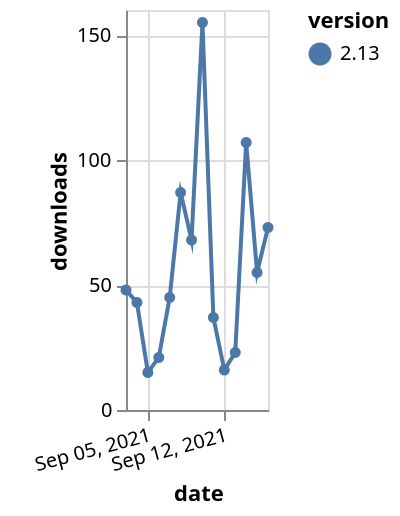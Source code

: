 {"$schema": "https://vega.github.io/schema/vega-lite/v5.json", "description": "A simple bar chart with embedded data.", "data": {"values": [{"date": "2021-09-03", "total": 65074, "delta": 48, "version": "2.13"}, {"date": "2021-09-04", "total": 65117, "delta": 43, "version": "2.13"}, {"date": "2021-09-05", "total": 65132, "delta": 15, "version": "2.13"}, {"date": "2021-09-06", "total": 65153, "delta": 21, "version": "2.13"}, {"date": "2021-09-07", "total": 65198, "delta": 45, "version": "2.13"}, {"date": "2021-09-08", "total": 65285, "delta": 87, "version": "2.13"}, {"date": "2021-09-09", "total": 65353, "delta": 68, "version": "2.13"}, {"date": "2021-09-10", "total": 65508, "delta": 155, "version": "2.13"}, {"date": "2021-09-11", "total": 65545, "delta": 37, "version": "2.13"}, {"date": "2021-09-12", "total": 65561, "delta": 16, "version": "2.13"}, {"date": "2021-09-13", "total": 65584, "delta": 23, "version": "2.13"}, {"date": "2021-09-14", "total": 65691, "delta": 107, "version": "2.13"}, {"date": "2021-09-15", "total": 65746, "delta": 55, "version": "2.13"}, {"date": "2021-09-16", "total": 65819, "delta": 73, "version": "2.13"}]}, "width": "container", "mark": {"type": "line", "point": {"filled": true}}, "encoding": {"x": {"field": "date", "type": "temporal", "timeUnit": "yearmonthdate", "title": "date", "axis": {"labelAngle": -15}}, "y": {"field": "delta", "type": "quantitative", "title": "downloads"}, "color": {"field": "version", "type": "nominal"}, "tooltip": {"field": "delta"}}}